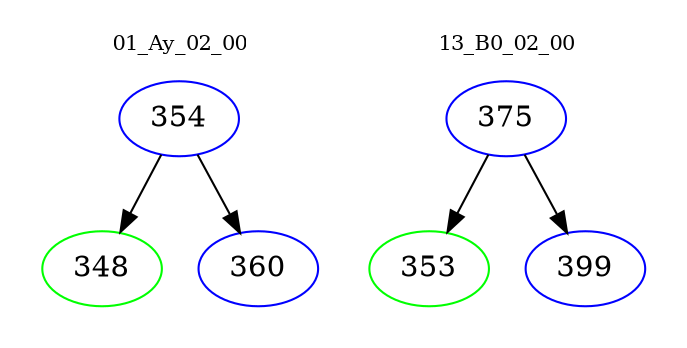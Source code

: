 digraph{
subgraph cluster_0 {
color = white
label = "01_Ay_02_00";
fontsize=10;
T0_354 [label="354", color="blue"]
T0_354 -> T0_348 [color="black"]
T0_348 [label="348", color="green"]
T0_354 -> T0_360 [color="black"]
T0_360 [label="360", color="blue"]
}
subgraph cluster_1 {
color = white
label = "13_B0_02_00";
fontsize=10;
T1_375 [label="375", color="blue"]
T1_375 -> T1_353 [color="black"]
T1_353 [label="353", color="green"]
T1_375 -> T1_399 [color="black"]
T1_399 [label="399", color="blue"]
}
}
